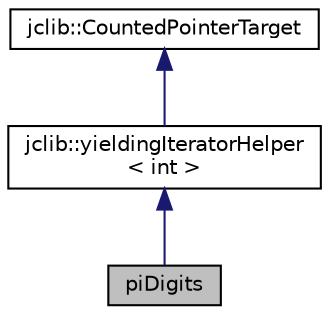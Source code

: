 digraph "piDigits"
{
  edge [fontname="Helvetica",fontsize="10",labelfontname="Helvetica",labelfontsize="10"];
  node [fontname="Helvetica",fontsize="10",shape=record];
  Node0 [label="piDigits",height=0.2,width=0.4,color="black", fillcolor="grey75", style="filled", fontcolor="black"];
  Node1 -> Node0 [dir="back",color="midnightblue",fontsize="10",style="solid",fontname="Helvetica"];
  Node1 [label="jclib::yieldingIteratorHelper\l\< int \>",height=0.2,width=0.4,color="black", fillcolor="white", style="filled",URL="$classjclib_1_1yieldingIteratorHelper.html"];
  Node2 -> Node1 [dir="back",color="midnightblue",fontsize="10",style="solid",fontname="Helvetica"];
  Node2 [label="jclib::CountedPointerTarget",height=0.2,width=0.4,color="black", fillcolor="white", style="filled",URL="$classjclib_1_1CountedPointerTarget.html"];
}
